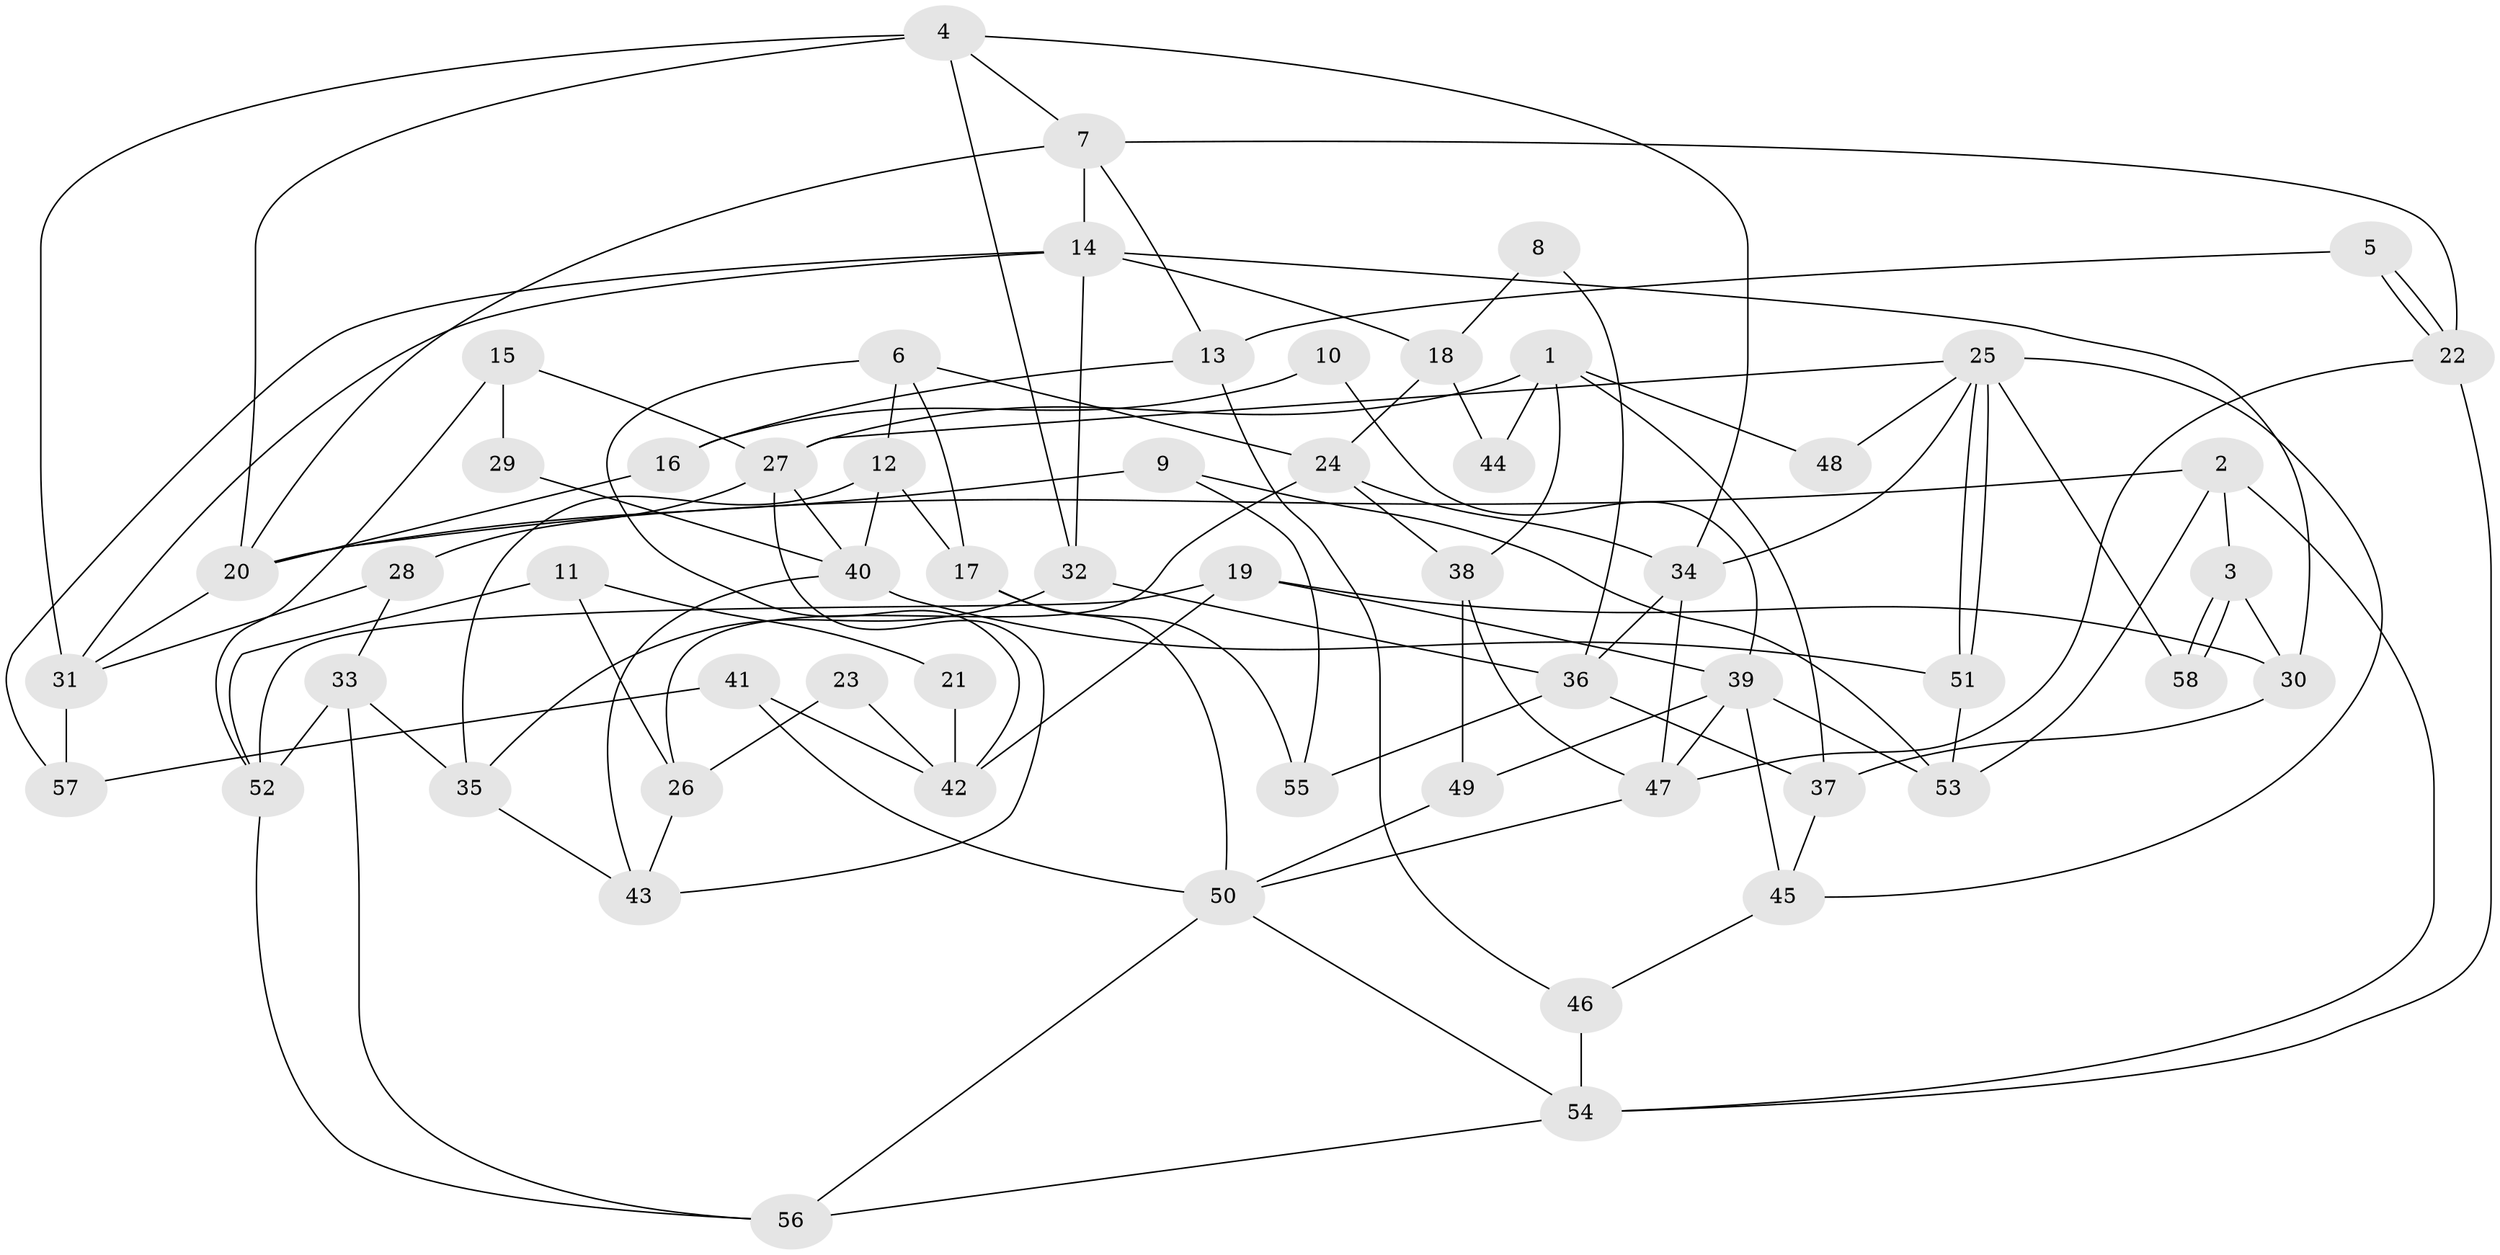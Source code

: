 // Generated by graph-tools (version 1.1) at 2025/50/03/09/25 03:50:04]
// undirected, 58 vertices, 116 edges
graph export_dot {
graph [start="1"]
  node [color=gray90,style=filled];
  1;
  2;
  3;
  4;
  5;
  6;
  7;
  8;
  9;
  10;
  11;
  12;
  13;
  14;
  15;
  16;
  17;
  18;
  19;
  20;
  21;
  22;
  23;
  24;
  25;
  26;
  27;
  28;
  29;
  30;
  31;
  32;
  33;
  34;
  35;
  36;
  37;
  38;
  39;
  40;
  41;
  42;
  43;
  44;
  45;
  46;
  47;
  48;
  49;
  50;
  51;
  52;
  53;
  54;
  55;
  56;
  57;
  58;
  1 -- 38;
  1 -- 27;
  1 -- 37;
  1 -- 44;
  1 -- 48;
  2 -- 53;
  2 -- 20;
  2 -- 3;
  2 -- 54;
  3 -- 58;
  3 -- 58;
  3 -- 30;
  4 -- 31;
  4 -- 7;
  4 -- 20;
  4 -- 32;
  4 -- 34;
  5 -- 22;
  5 -- 22;
  5 -- 13;
  6 -- 17;
  6 -- 12;
  6 -- 24;
  6 -- 42;
  7 -- 20;
  7 -- 22;
  7 -- 13;
  7 -- 14;
  8 -- 36;
  8 -- 18;
  9 -- 53;
  9 -- 20;
  9 -- 55;
  10 -- 16;
  10 -- 39;
  11 -- 26;
  11 -- 52;
  11 -- 21;
  12 -- 17;
  12 -- 35;
  12 -- 40;
  13 -- 46;
  13 -- 16;
  14 -- 32;
  14 -- 18;
  14 -- 30;
  14 -- 31;
  14 -- 57;
  15 -- 27;
  15 -- 52;
  15 -- 29;
  16 -- 20;
  17 -- 55;
  17 -- 50;
  18 -- 24;
  18 -- 44;
  19 -- 30;
  19 -- 39;
  19 -- 42;
  19 -- 52;
  20 -- 31;
  21 -- 42;
  22 -- 47;
  22 -- 54;
  23 -- 42;
  23 -- 26;
  24 -- 34;
  24 -- 26;
  24 -- 38;
  25 -- 34;
  25 -- 51;
  25 -- 51;
  25 -- 27;
  25 -- 45;
  25 -- 48;
  25 -- 58;
  26 -- 43;
  27 -- 43;
  27 -- 28;
  27 -- 40;
  28 -- 31;
  28 -- 33;
  29 -- 40;
  30 -- 37;
  31 -- 57;
  32 -- 36;
  32 -- 35;
  33 -- 56;
  33 -- 35;
  33 -- 52;
  34 -- 47;
  34 -- 36;
  35 -- 43;
  36 -- 37;
  36 -- 55;
  37 -- 45;
  38 -- 49;
  38 -- 47;
  39 -- 47;
  39 -- 45;
  39 -- 49;
  39 -- 53;
  40 -- 43;
  40 -- 51;
  41 -- 50;
  41 -- 42;
  41 -- 57;
  45 -- 46;
  46 -- 54;
  47 -- 50;
  49 -- 50;
  50 -- 56;
  50 -- 54;
  51 -- 53;
  52 -- 56;
  54 -- 56;
}
